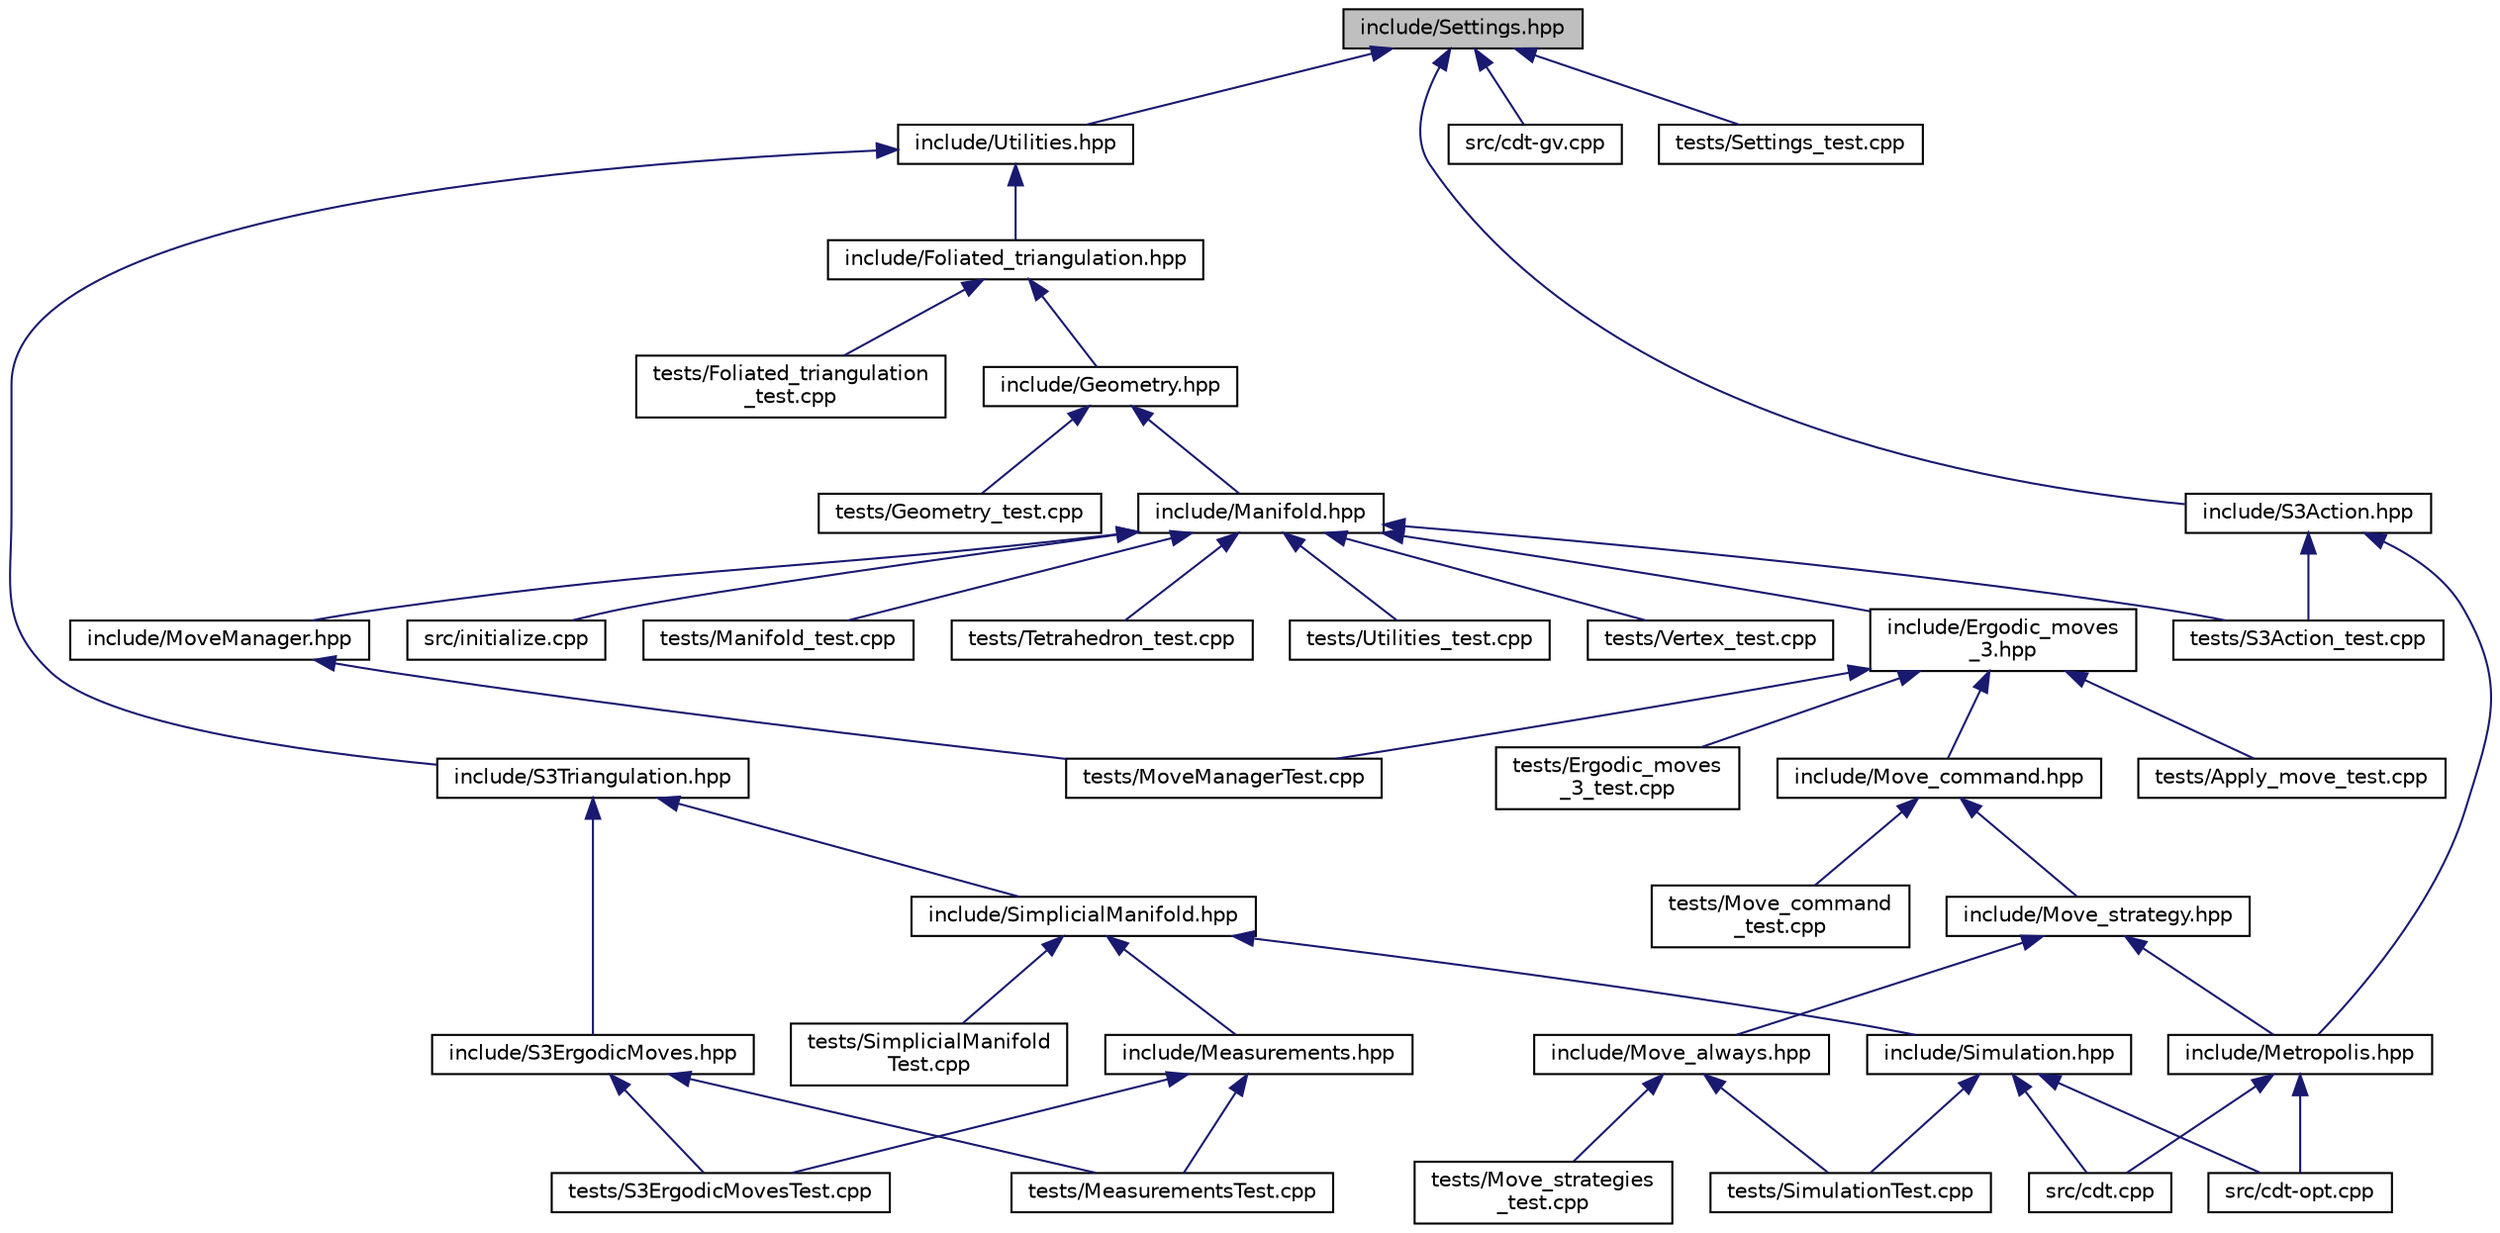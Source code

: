 digraph "include/Settings.hpp"
{
 // LATEX_PDF_SIZE
  edge [fontname="Helvetica",fontsize="10",labelfontname="Helvetica",labelfontsize="10"];
  node [fontname="Helvetica",fontsize="10",shape=record];
  Node1 [label="include/Settings.hpp",height=0.2,width=0.4,color="black", fillcolor="grey75", style="filled", fontcolor="black",tooltip="Global integer and precision settings."];
  Node1 -> Node2 [dir="back",color="midnightblue",fontsize="10",style="solid",fontname="Helvetica"];
  Node2 [label="include/Utilities.hpp",height=0.2,width=0.4,color="black", fillcolor="white", style="filled",URL="$_utilities_8hpp.html",tooltip="Utility functions."];
  Node2 -> Node3 [dir="back",color="midnightblue",fontsize="10",style="solid",fontname="Helvetica"];
  Node3 [label="include/Foliated_triangulation.hpp",height=0.2,width=0.4,color="black", fillcolor="white", style="filled",URL="$_foliated__triangulation_8hpp.html",tooltip="Create foliated spherical triangulations."];
  Node3 -> Node4 [dir="back",color="midnightblue",fontsize="10",style="solid",fontname="Helvetica"];
  Node4 [label="include/Geometry.hpp",height=0.2,width=0.4,color="black", fillcolor="white", style="filled",URL="$_geometry_8hpp.html",tooltip="Data structures for geometry."];
  Node4 -> Node5 [dir="back",color="midnightblue",fontsize="10",style="solid",fontname="Helvetica"];
  Node5 [label="include/Manifold.hpp",height=0.2,width=0.4,color="black", fillcolor="white", style="filled",URL="$_manifold_8hpp.html",tooltip="Data structures for manifolds."];
  Node5 -> Node6 [dir="back",color="midnightblue",fontsize="10",style="solid",fontname="Helvetica"];
  Node6 [label="include/Ergodic_moves\l_3.hpp",height=0.2,width=0.4,color="black", fillcolor="white", style="filled",URL="$_ergodic__moves__3_8hpp.html",tooltip="Pachner moves on 2+1 dimensional foliated Delaunay triangulations."];
  Node6 -> Node7 [dir="back",color="midnightblue",fontsize="10",style="solid",fontname="Helvetica"];
  Node7 [label="include/Move_command.hpp",height=0.2,width=0.4,color="black", fillcolor="white", style="filled",URL="$_move__command_8hpp.html",tooltip="Do ergodic moves using the Command pattern."];
  Node7 -> Node8 [dir="back",color="midnightblue",fontsize="10",style="solid",fontname="Helvetica"];
  Node8 [label="include/Move_strategy.hpp",height=0.2,width=0.4,color="black", fillcolor="white", style="filled",URL="$_move__strategy_8hpp_source.html",tooltip=" "];
  Node8 -> Node9 [dir="back",color="midnightblue",fontsize="10",style="solid",fontname="Helvetica"];
  Node9 [label="include/Metropolis.hpp",height=0.2,width=0.4,color="black", fillcolor="white", style="filled",URL="$_metropolis_8hpp.html",tooltip="Perform Metropolis-Hastings algorithm on Delaunay Triangulations."];
  Node9 -> Node10 [dir="back",color="midnightblue",fontsize="10",style="solid",fontname="Helvetica"];
  Node10 [label="src/cdt-opt.cpp",height=0.2,width=0.4,color="black", fillcolor="white", style="filled",URL="$cdt-opt_8cpp.html",tooltip="Outputs values to determine optimizations."];
  Node9 -> Node11 [dir="back",color="midnightblue",fontsize="10",style="solid",fontname="Helvetica"];
  Node11 [label="src/cdt.cpp",height=0.2,width=0.4,color="black", fillcolor="white", style="filled",URL="$cdt_8cpp.html",tooltip="The main executable."];
  Node8 -> Node12 [dir="back",color="midnightblue",fontsize="10",style="solid",fontname="Helvetica"];
  Node12 [label="include/Move_always.hpp",height=0.2,width=0.4,color="black", fillcolor="white", style="filled",URL="$_move__always_8hpp.html",tooltip="Always randomly selects moves to perform on Delaunay Triangulations."];
  Node12 -> Node13 [dir="back",color="midnightblue",fontsize="10",style="solid",fontname="Helvetica"];
  Node13 [label="tests/Move_strategies\l_test.cpp",height=0.2,width=0.4,color="black", fillcolor="white", style="filled",URL="$_move__strategies__test_8cpp.html",tooltip="Tests for the Metropolis-Hastings algorithm."];
  Node12 -> Node14 [dir="back",color="midnightblue",fontsize="10",style="solid",fontname="Helvetica"];
  Node14 [label="tests/SimulationTest.cpp",height=0.2,width=0.4,color="black", fillcolor="white", style="filled",URL="$_simulation_test_8cpp_source.html",tooltip=" "];
  Node7 -> Node15 [dir="back",color="midnightblue",fontsize="10",style="solid",fontname="Helvetica"];
  Node15 [label="tests/Move_command\l_test.cpp",height=0.2,width=0.4,color="black", fillcolor="white", style="filled",URL="$_move__command__test_8cpp.html",tooltip="Tests for moves."];
  Node6 -> Node16 [dir="back",color="midnightblue",fontsize="10",style="solid",fontname="Helvetica"];
  Node16 [label="tests/Apply_move_test.cpp",height=0.2,width=0.4,color="black", fillcolor="white", style="filled",URL="$_apply__move__test_8cpp.html",tooltip="Apply ergodic moves to manifolds."];
  Node6 -> Node17 [dir="back",color="midnightblue",fontsize="10",style="solid",fontname="Helvetica"];
  Node17 [label="tests/Ergodic_moves\l_3_test.cpp",height=0.2,width=0.4,color="black", fillcolor="white", style="filled",URL="$_ergodic__moves__3__test_8cpp.html",tooltip="Tests for ergodic moves on foliated triangulations."];
  Node6 -> Node18 [dir="back",color="midnightblue",fontsize="10",style="solid",fontname="Helvetica"];
  Node18 [label="tests/MoveManagerTest.cpp",height=0.2,width=0.4,color="black", fillcolor="white", style="filled",URL="$_move_manager_test_8cpp.html",tooltip="Tests for the MoveManager RAII class."];
  Node5 -> Node19 [dir="back",color="midnightblue",fontsize="10",style="solid",fontname="Helvetica"];
  Node19 [label="include/MoveManager.hpp",height=0.2,width=0.4,color="black", fillcolor="white", style="filled",URL="$_move_manager_8hpp.html",tooltip="RAII class to manage exception-safe foliation-preserving Pachner moves."];
  Node19 -> Node18 [dir="back",color="midnightblue",fontsize="10",style="solid",fontname="Helvetica"];
  Node5 -> Node20 [dir="back",color="midnightblue",fontsize="10",style="solid",fontname="Helvetica"];
  Node20 [label="src/initialize.cpp",height=0.2,width=0.4,color="black", fillcolor="white", style="filled",URL="$initialize_8cpp.html",tooltip="Generates initial spacetimes."];
  Node5 -> Node21 [dir="back",color="midnightblue",fontsize="10",style="solid",fontname="Helvetica"];
  Node21 [label="tests/Manifold_test.cpp",height=0.2,width=0.4,color="black", fillcolor="white", style="filled",URL="$_manifold__test_8cpp.html",tooltip="Tests of new manifold data structure."];
  Node5 -> Node22 [dir="back",color="midnightblue",fontsize="10",style="solid",fontname="Helvetica"];
  Node22 [label="tests/S3Action_test.cpp",height=0.2,width=0.4,color="black", fillcolor="white", style="filled",URL="$_s3_action__test_8cpp.html",tooltip="Tests for the S3 action functions."];
  Node5 -> Node23 [dir="back",color="midnightblue",fontsize="10",style="solid",fontname="Helvetica"];
  Node23 [label="tests/Tetrahedron_test.cpp",height=0.2,width=0.4,color="black", fillcolor="white", style="filled",URL="$_tetrahedron__test_8cpp.html",tooltip="Tests for 3D triangulated and foliated tetrahedrons."];
  Node5 -> Node24 [dir="back",color="midnightblue",fontsize="10",style="solid",fontname="Helvetica"];
  Node24 [label="tests/Utilities_test.cpp",height=0.2,width=0.4,color="black", fillcolor="white", style="filled",URL="$_utilities__test_8cpp.html",tooltip="Tests on utility functions."];
  Node5 -> Node25 [dir="back",color="midnightblue",fontsize="10",style="solid",fontname="Helvetica"];
  Node25 [label="tests/Vertex_test.cpp",height=0.2,width=0.4,color="black", fillcolor="white", style="filled",URL="$_vertex__test_8cpp.html",tooltip="Tests on vertices."];
  Node4 -> Node26 [dir="back",color="midnightblue",fontsize="10",style="solid",fontname="Helvetica"];
  Node26 [label="tests/Geometry_test.cpp",height=0.2,width=0.4,color="black", fillcolor="white", style="filled",URL="$_geometry__test_8cpp.html",tooltip="Tests of new geometry data structure."];
  Node3 -> Node27 [dir="back",color="midnightblue",fontsize="10",style="solid",fontname="Helvetica"];
  Node27 [label="tests/Foliated_triangulation\l_test.cpp",height=0.2,width=0.4,color="black", fillcolor="white", style="filled",URL="$_foliated__triangulation__test_8cpp.html",tooltip="Tests for foliated triangulations."];
  Node2 -> Node28 [dir="back",color="midnightblue",fontsize="10",style="solid",fontname="Helvetica"];
  Node28 [label="include/S3Triangulation.hpp",height=0.2,width=0.4,color="black", fillcolor="white", style="filled",URL="$_s3_triangulation_8hpp.html",tooltip="Functions on 3D Spherical Delaunay Triangulations."];
  Node28 -> Node29 [dir="back",color="midnightblue",fontsize="10",style="solid",fontname="Helvetica"];
  Node29 [label="include/S3ErgodicMoves.hpp",height=0.2,width=0.4,color="black", fillcolor="white", style="filled",URL="$_s3_ergodic_moves_8hpp.html",tooltip="Pachner moves on 3D Delaunay Triangulations."];
  Node29 -> Node30 [dir="back",color="midnightblue",fontsize="10",style="solid",fontname="Helvetica"];
  Node30 [label="tests/MeasurementsTest.cpp",height=0.2,width=0.4,color="black", fillcolor="white", style="filled",URL="$_measurements_test_8cpp.html",tooltip="Tests for the various measurement functions."];
  Node29 -> Node31 [dir="back",color="midnightblue",fontsize="10",style="solid",fontname="Helvetica"];
  Node31 [label="tests/S3ErgodicMovesTest.cpp",height=0.2,width=0.4,color="black", fillcolor="white", style="filled",URL="$_s3_ergodic_moves_test_8cpp_source.html",tooltip=" "];
  Node28 -> Node32 [dir="back",color="midnightblue",fontsize="10",style="solid",fontname="Helvetica"];
  Node32 [label="include/SimplicialManifold.hpp",height=0.2,width=0.4,color="black", fillcolor="white", style="filled",URL="$_simplicial_manifold_8hpp.html",tooltip="Data structures for simplicial manifolds."];
  Node32 -> Node33 [dir="back",color="midnightblue",fontsize="10",style="solid",fontname="Helvetica"];
  Node33 [label="include/Measurements.hpp",height=0.2,width=0.4,color="black", fillcolor="white", style="filled",URL="$_measurements_8hpp.html",tooltip="Measurements of the simulation."];
  Node33 -> Node30 [dir="back",color="midnightblue",fontsize="10",style="solid",fontname="Helvetica"];
  Node33 -> Node31 [dir="back",color="midnightblue",fontsize="10",style="solid",fontname="Helvetica"];
  Node32 -> Node34 [dir="back",color="midnightblue",fontsize="10",style="solid",fontname="Helvetica"];
  Node34 [label="include/Simulation.hpp",height=0.2,width=0.4,color="black", fillcolor="white", style="filled",URL="$_simulation_8hpp.html",tooltip="Simulation class."];
  Node34 -> Node10 [dir="back",color="midnightblue",fontsize="10",style="solid",fontname="Helvetica"];
  Node34 -> Node11 [dir="back",color="midnightblue",fontsize="10",style="solid",fontname="Helvetica"];
  Node34 -> Node14 [dir="back",color="midnightblue",fontsize="10",style="solid",fontname="Helvetica"];
  Node32 -> Node35 [dir="back",color="midnightblue",fontsize="10",style="solid",fontname="Helvetica"];
  Node35 [label="tests/SimplicialManifold\lTest.cpp",height=0.2,width=0.4,color="black", fillcolor="white", style="filled",URL="$_simplicial_manifold_test_8cpp_source.html",tooltip=" "];
  Node1 -> Node36 [dir="back",color="midnightblue",fontsize="10",style="solid",fontname="Helvetica"];
  Node36 [label="include/S3Action.hpp",height=0.2,width=0.4,color="black", fillcolor="white", style="filled",URL="$_s3_action_8hpp.html",tooltip="Calculate S3 bulk actions on 3D Delaunay Triangulations."];
  Node36 -> Node9 [dir="back",color="midnightblue",fontsize="10",style="solid",fontname="Helvetica"];
  Node36 -> Node22 [dir="back",color="midnightblue",fontsize="10",style="solid",fontname="Helvetica"];
  Node1 -> Node37 [dir="back",color="midnightblue",fontsize="10",style="solid",fontname="Helvetica"];
  Node37 [label="src/cdt-gv.cpp",height=0.2,width=0.4,color="black", fillcolor="white", style="filled",URL="$cdt-gv_8cpp.html",tooltip="A pipeline from CDT++ to Geomview , a visualizer."];
  Node1 -> Node38 [dir="back",color="midnightblue",fontsize="10",style="solid",fontname="Helvetica"];
  Node38 [label="tests/Settings_test.cpp",height=0.2,width=0.4,color="black", fillcolor="white", style="filled",URL="$_settings__test_8cpp.html",tooltip="Global settings on integer types and MPFR precision."];
}
